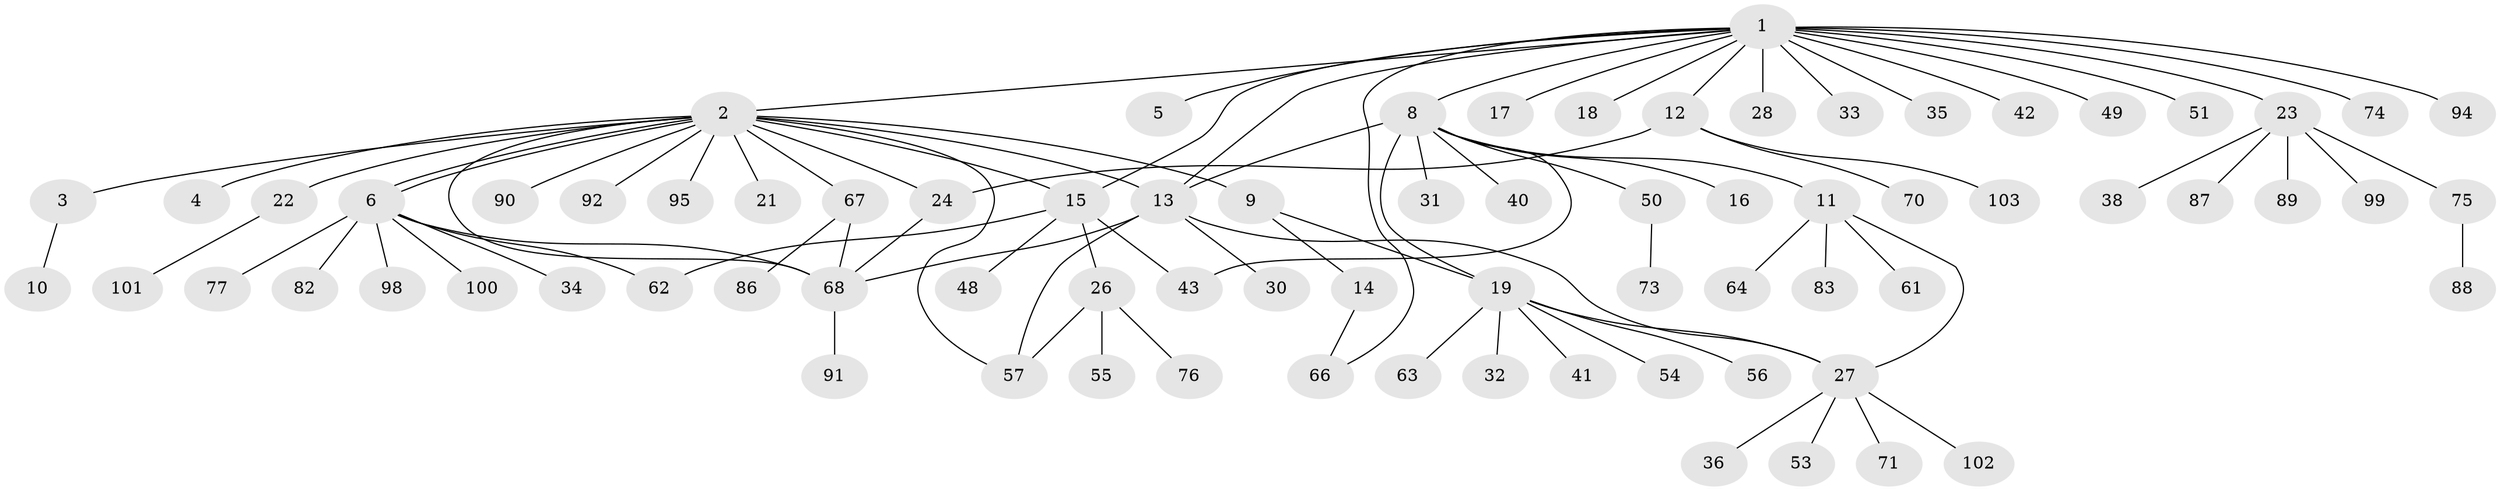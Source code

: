 // original degree distribution, {20: 0.009433962264150943, 19: 0.009433962264150943, 2: 0.19811320754716982, 1: 0.5660377358490566, 3: 0.0660377358490566, 8: 0.009433962264150943, 10: 0.009433962264150943, 4: 0.07547169811320754, 7: 0.018867924528301886, 6: 0.018867924528301886, 5: 0.018867924528301886}
// Generated by graph-tools (version 1.1) at 2025/41/03/06/25 10:41:47]
// undirected, 77 vertices, 93 edges
graph export_dot {
graph [start="1"]
  node [color=gray90,style=filled];
  1 [super="+25"];
  2 [super="+59"];
  3;
  4;
  5;
  6 [super="+7"];
  8 [super="+65"];
  9 [super="+58"];
  10;
  11 [super="+29"];
  12 [super="+85"];
  13 [super="+104"];
  14;
  15 [super="+39"];
  16 [super="+44"];
  17;
  18 [super="+46"];
  19 [super="+20"];
  21;
  22;
  23 [super="+81"];
  24 [super="+47"];
  26 [super="+78"];
  27 [super="+45"];
  28;
  30;
  31 [super="+69"];
  32;
  33 [super="+52"];
  34 [super="+37"];
  35;
  36;
  38 [super="+79"];
  40 [super="+84"];
  41;
  42;
  43 [super="+80"];
  48;
  49;
  50;
  51;
  53 [super="+60"];
  54;
  55;
  56;
  57 [super="+93"];
  61 [super="+105"];
  62;
  63;
  64;
  66;
  67 [super="+96"];
  68 [super="+72"];
  70;
  71;
  73;
  74;
  75 [super="+106"];
  76;
  77 [super="+97"];
  82;
  83;
  86;
  87;
  88;
  89;
  90;
  91;
  92;
  94;
  95;
  98;
  99;
  100;
  101;
  102;
  103;
  1 -- 2;
  1 -- 5;
  1 -- 8;
  1 -- 12;
  1 -- 13;
  1 -- 17;
  1 -- 18;
  1 -- 23 [weight=2];
  1 -- 28;
  1 -- 33;
  1 -- 35;
  1 -- 42;
  1 -- 49;
  1 -- 51;
  1 -- 66;
  1 -- 74;
  1 -- 94;
  1 -- 15;
  2 -- 3;
  2 -- 4;
  2 -- 6;
  2 -- 6;
  2 -- 9;
  2 -- 13 [weight=2];
  2 -- 15;
  2 -- 21;
  2 -- 22;
  2 -- 24;
  2 -- 57;
  2 -- 67;
  2 -- 90;
  2 -- 92;
  2 -- 95;
  2 -- 68;
  3 -- 10;
  6 -- 34;
  6 -- 98;
  6 -- 68;
  6 -- 100;
  6 -- 77;
  6 -- 82;
  6 -- 62;
  8 -- 11;
  8 -- 13;
  8 -- 16;
  8 -- 19;
  8 -- 31;
  8 -- 40;
  8 -- 50;
  8 -- 43;
  9 -- 14;
  9 -- 19;
  11 -- 61;
  11 -- 64;
  11 -- 83;
  11 -- 27;
  12 -- 24;
  12 -- 70;
  12 -- 103;
  13 -- 27;
  13 -- 30;
  13 -- 68;
  13 -- 57;
  14 -- 66;
  15 -- 26;
  15 -- 62;
  15 -- 48;
  15 -- 43;
  19 -- 32;
  19 -- 56;
  19 -- 63;
  19 -- 27;
  19 -- 41;
  19 -- 54;
  22 -- 101;
  23 -- 38;
  23 -- 75;
  23 -- 87;
  23 -- 89;
  23 -- 99;
  24 -- 68;
  26 -- 55;
  26 -- 57;
  26 -- 76;
  27 -- 36;
  27 -- 53;
  27 -- 102;
  27 -- 71;
  50 -- 73;
  67 -- 86;
  67 -- 68;
  68 -- 91;
  75 -- 88;
}
